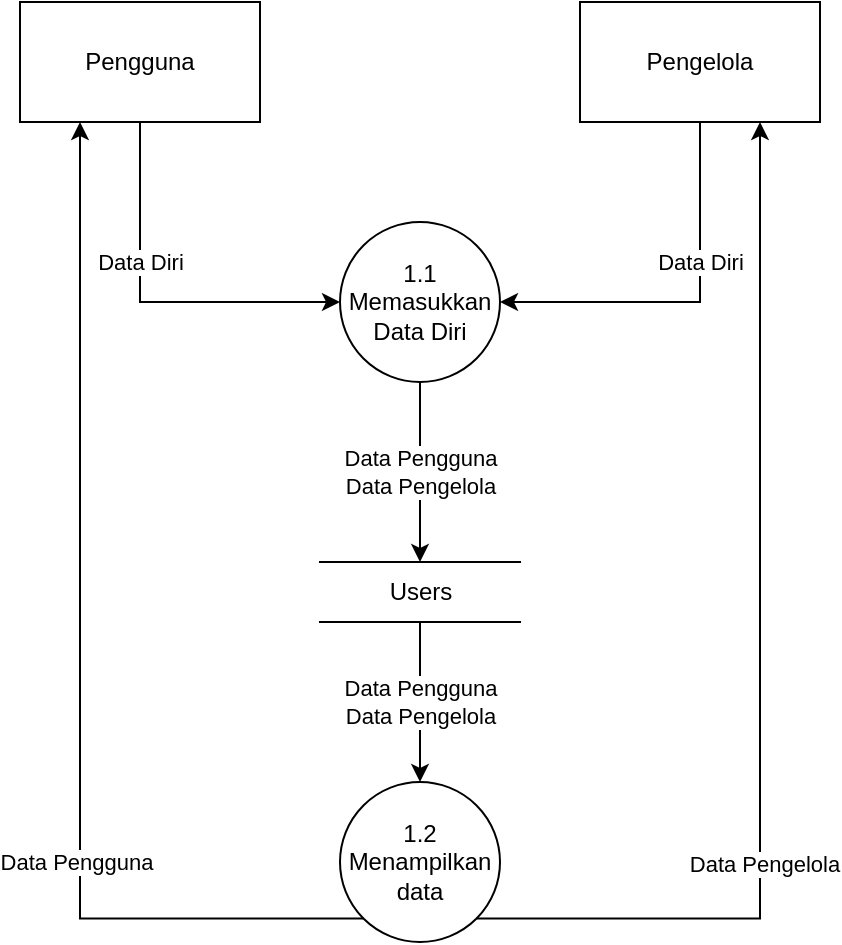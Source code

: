<mxfile version="20.3.0" type="device"><diagram id="ho_iK09XIVl2XZ158rsF" name="Page-1"><mxGraphModel dx="866" dy="543" grid="1" gridSize="10" guides="1" tooltips="1" connect="1" arrows="1" fold="1" page="1" pageScale="1" pageWidth="2339" pageHeight="3300" math="0" shadow="0"><root><mxCell id="0"/><mxCell id="1" parent="0"/><mxCell id="IT0CIwE1yDeRdE3uaL2e-1" value="Pengguna" style="rounded=0;whiteSpace=wrap;html=1;" parent="1" vertex="1"><mxGeometry x="80" y="80" width="120" height="60" as="geometry"/></mxCell><mxCell id="IT0CIwE1yDeRdE3uaL2e-2" value="Pengelola" style="rounded=0;whiteSpace=wrap;html=1;" parent="1" vertex="1"><mxGeometry x="360" y="80" width="120" height="60" as="geometry"/></mxCell><mxCell id="SprHIrxwZmJPJftRwQJp-2" value="Data Pengguna&lt;br&gt;Data Pengelola" style="edgeStyle=orthogonalEdgeStyle;rounded=0;orthogonalLoop=1;jettySize=auto;html=1;entryX=0.5;entryY=0;entryDx=0;entryDy=0;" edge="1" parent="1" source="IT0CIwE1yDeRdE3uaL2e-3" target="SprHIrxwZmJPJftRwQJp-1"><mxGeometry relative="1" as="geometry"/></mxCell><mxCell id="IT0CIwE1yDeRdE3uaL2e-3" value="1.1&lt;br&gt;Memasukkan Data Diri" style="ellipse;whiteSpace=wrap;html=1;aspect=fixed;" parent="1" vertex="1"><mxGeometry x="240" y="190" width="80" height="80" as="geometry"/></mxCell><mxCell id="IT0CIwE1yDeRdE3uaL2e-5" value="Data Diri" style="endArrow=classic;html=1;rounded=0;exitX=0.5;exitY=1;exitDx=0;exitDy=0;entryX=0;entryY=0.5;entryDx=0;entryDy=0;edgeStyle=orthogonalEdgeStyle;" parent="1" source="IT0CIwE1yDeRdE3uaL2e-1" target="IT0CIwE1yDeRdE3uaL2e-3" edge="1"><mxGeometry x="-0.263" width="50" height="50" relative="1" as="geometry"><mxPoint x="390" y="190" as="sourcePoint"/><mxPoint x="440" y="140" as="targetPoint"/><mxPoint as="offset"/></mxGeometry></mxCell><mxCell id="IT0CIwE1yDeRdE3uaL2e-6" value="" style="endArrow=classic;html=1;rounded=0;entryX=1;entryY=0.5;entryDx=0;entryDy=0;exitX=0.5;exitY=1;exitDx=0;exitDy=0;edgeStyle=orthogonalEdgeStyle;" parent="1" source="IT0CIwE1yDeRdE3uaL2e-2" target="IT0CIwE1yDeRdE3uaL2e-3" edge="1"><mxGeometry width="50" height="50" relative="1" as="geometry"><mxPoint x="440" y="210" as="sourcePoint"/><mxPoint x="440" y="140" as="targetPoint"/></mxGeometry></mxCell><mxCell id="IT0CIwE1yDeRdE3uaL2e-7" value="Data Diri" style="edgeLabel;html=1;align=center;verticalAlign=middle;resizable=0;points=[];" parent="IT0CIwE1yDeRdE3uaL2e-6" vertex="1" connectable="0"><mxGeometry x="-0.253" y="-1" relative="1" as="geometry"><mxPoint x="1" y="-1" as="offset"/></mxGeometry></mxCell><mxCell id="IT0CIwE1yDeRdE3uaL2e-14" value="1.2&lt;br&gt;Menampilkan data" style="ellipse;whiteSpace=wrap;html=1;aspect=fixed;" parent="1" vertex="1"><mxGeometry x="240" y="470" width="80" height="80" as="geometry"/></mxCell><mxCell id="IT0CIwE1yDeRdE3uaL2e-19" value="" style="endArrow=classic;html=1;rounded=0;exitX=0;exitY=1;exitDx=0;exitDy=0;entryX=0.25;entryY=1;entryDx=0;entryDy=0;edgeStyle=orthogonalEdgeStyle;" parent="1" source="IT0CIwE1yDeRdE3uaL2e-14" target="IT0CIwE1yDeRdE3uaL2e-1" edge="1"><mxGeometry width="50" height="50" relative="1" as="geometry"><mxPoint x="320" y="340" as="sourcePoint"/><mxPoint x="370" y="290" as="targetPoint"/></mxGeometry></mxCell><mxCell id="IT0CIwE1yDeRdE3uaL2e-20" value="Data Pengguna" style="edgeLabel;html=1;align=center;verticalAlign=middle;resizable=0;points=[];" parent="IT0CIwE1yDeRdE3uaL2e-19" vertex="1" connectable="0"><mxGeometry x="-0.37" y="2" relative="1" as="geometry"><mxPoint as="offset"/></mxGeometry></mxCell><mxCell id="IT0CIwE1yDeRdE3uaL2e-21" value="" style="endArrow=classic;html=1;rounded=0;exitX=1;exitY=1;exitDx=0;exitDy=0;entryX=0.75;entryY=1;entryDx=0;entryDy=0;edgeStyle=orthogonalEdgeStyle;" parent="1" source="IT0CIwE1yDeRdE3uaL2e-14" target="IT0CIwE1yDeRdE3uaL2e-2" edge="1"><mxGeometry width="50" height="50" relative="1" as="geometry"><mxPoint x="320" y="340" as="sourcePoint"/><mxPoint x="370" y="290" as="targetPoint"/></mxGeometry></mxCell><mxCell id="IT0CIwE1yDeRdE3uaL2e-22" value="Data Pengelola" style="edgeLabel;html=1;align=center;verticalAlign=middle;resizable=0;points=[];" parent="IT0CIwE1yDeRdE3uaL2e-21" vertex="1" connectable="0"><mxGeometry x="-0.374" y="-2" relative="1" as="geometry"><mxPoint as="offset"/></mxGeometry></mxCell><mxCell id="SprHIrxwZmJPJftRwQJp-3" value="Data Pengguna&lt;br&gt;Data Pengelola" style="edgeStyle=orthogonalEdgeStyle;rounded=0;orthogonalLoop=1;jettySize=auto;html=1;entryX=0.5;entryY=0;entryDx=0;entryDy=0;" edge="1" parent="1" source="SprHIrxwZmJPJftRwQJp-1" target="IT0CIwE1yDeRdE3uaL2e-14"><mxGeometry relative="1" as="geometry"/></mxCell><mxCell id="SprHIrxwZmJPJftRwQJp-1" value="Users" style="html=1;dashed=0;whitespace=wrap;shape=partialRectangle;right=0;left=0;" vertex="1" parent="1"><mxGeometry x="230" y="360" width="100" height="30" as="geometry"/></mxCell></root></mxGraphModel></diagram></mxfile>